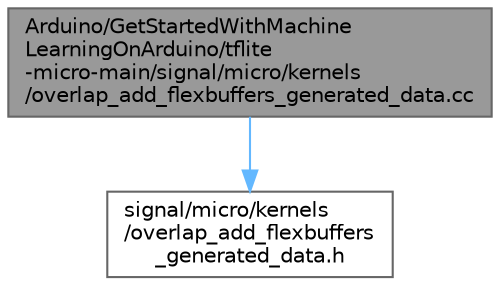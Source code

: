 digraph "Arduino/GetStartedWithMachineLearningOnArduino/tflite-micro-main/signal/micro/kernels/overlap_add_flexbuffers_generated_data.cc"
{
 // LATEX_PDF_SIZE
  bgcolor="transparent";
  edge [fontname=Helvetica,fontsize=10,labelfontname=Helvetica,labelfontsize=10];
  node [fontname=Helvetica,fontsize=10,shape=box,height=0.2,width=0.4];
  Node1 [id="Node000001",label="Arduino/GetStartedWithMachine\lLearningOnArduino/tflite\l-micro-main/signal/micro/kernels\l/overlap_add_flexbuffers_generated_data.cc",height=0.2,width=0.4,color="gray40", fillcolor="grey60", style="filled", fontcolor="black",tooltip=" "];
  Node1 -> Node2 [id="edge2_Node000001_Node000002",color="steelblue1",style="solid",tooltip=" "];
  Node2 [id="Node000002",label="signal/micro/kernels\l/overlap_add_flexbuffers\l_generated_data.h",height=0.2,width=0.4,color="grey40", fillcolor="white", style="filled",URL="$overlap__add__flexbuffers__generated__data_8h.html",tooltip=" "];
}
